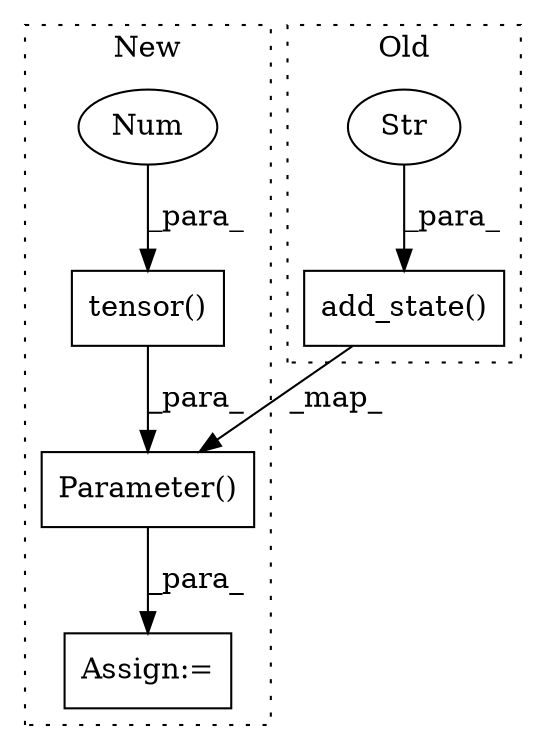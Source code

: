 digraph G {
subgraph cluster0 {
1 [label="add_state()" a="75" s="1491,1522" l="15,48" shape="box"];
3 [label="Str" a="66" s="1506" l="16" shape="ellipse"];
label = "Old";
style="dotted";
}
subgraph cluster1 {
2 [label="Parameter()" a="75" s="1055,1083" l="13,21" shape="box"];
4 [label="Assign:=" a="68" s="1052" l="3" shape="box"];
5 [label="tensor()" a="75" s="1068,1082" l="13,1" shape="box"];
6 [label="Num" a="76" s="1081" l="1" shape="ellipse"];
label = "New";
style="dotted";
}
1 -> 2 [label="_map_"];
2 -> 4 [label="_para_"];
3 -> 1 [label="_para_"];
5 -> 2 [label="_para_"];
6 -> 5 [label="_para_"];
}